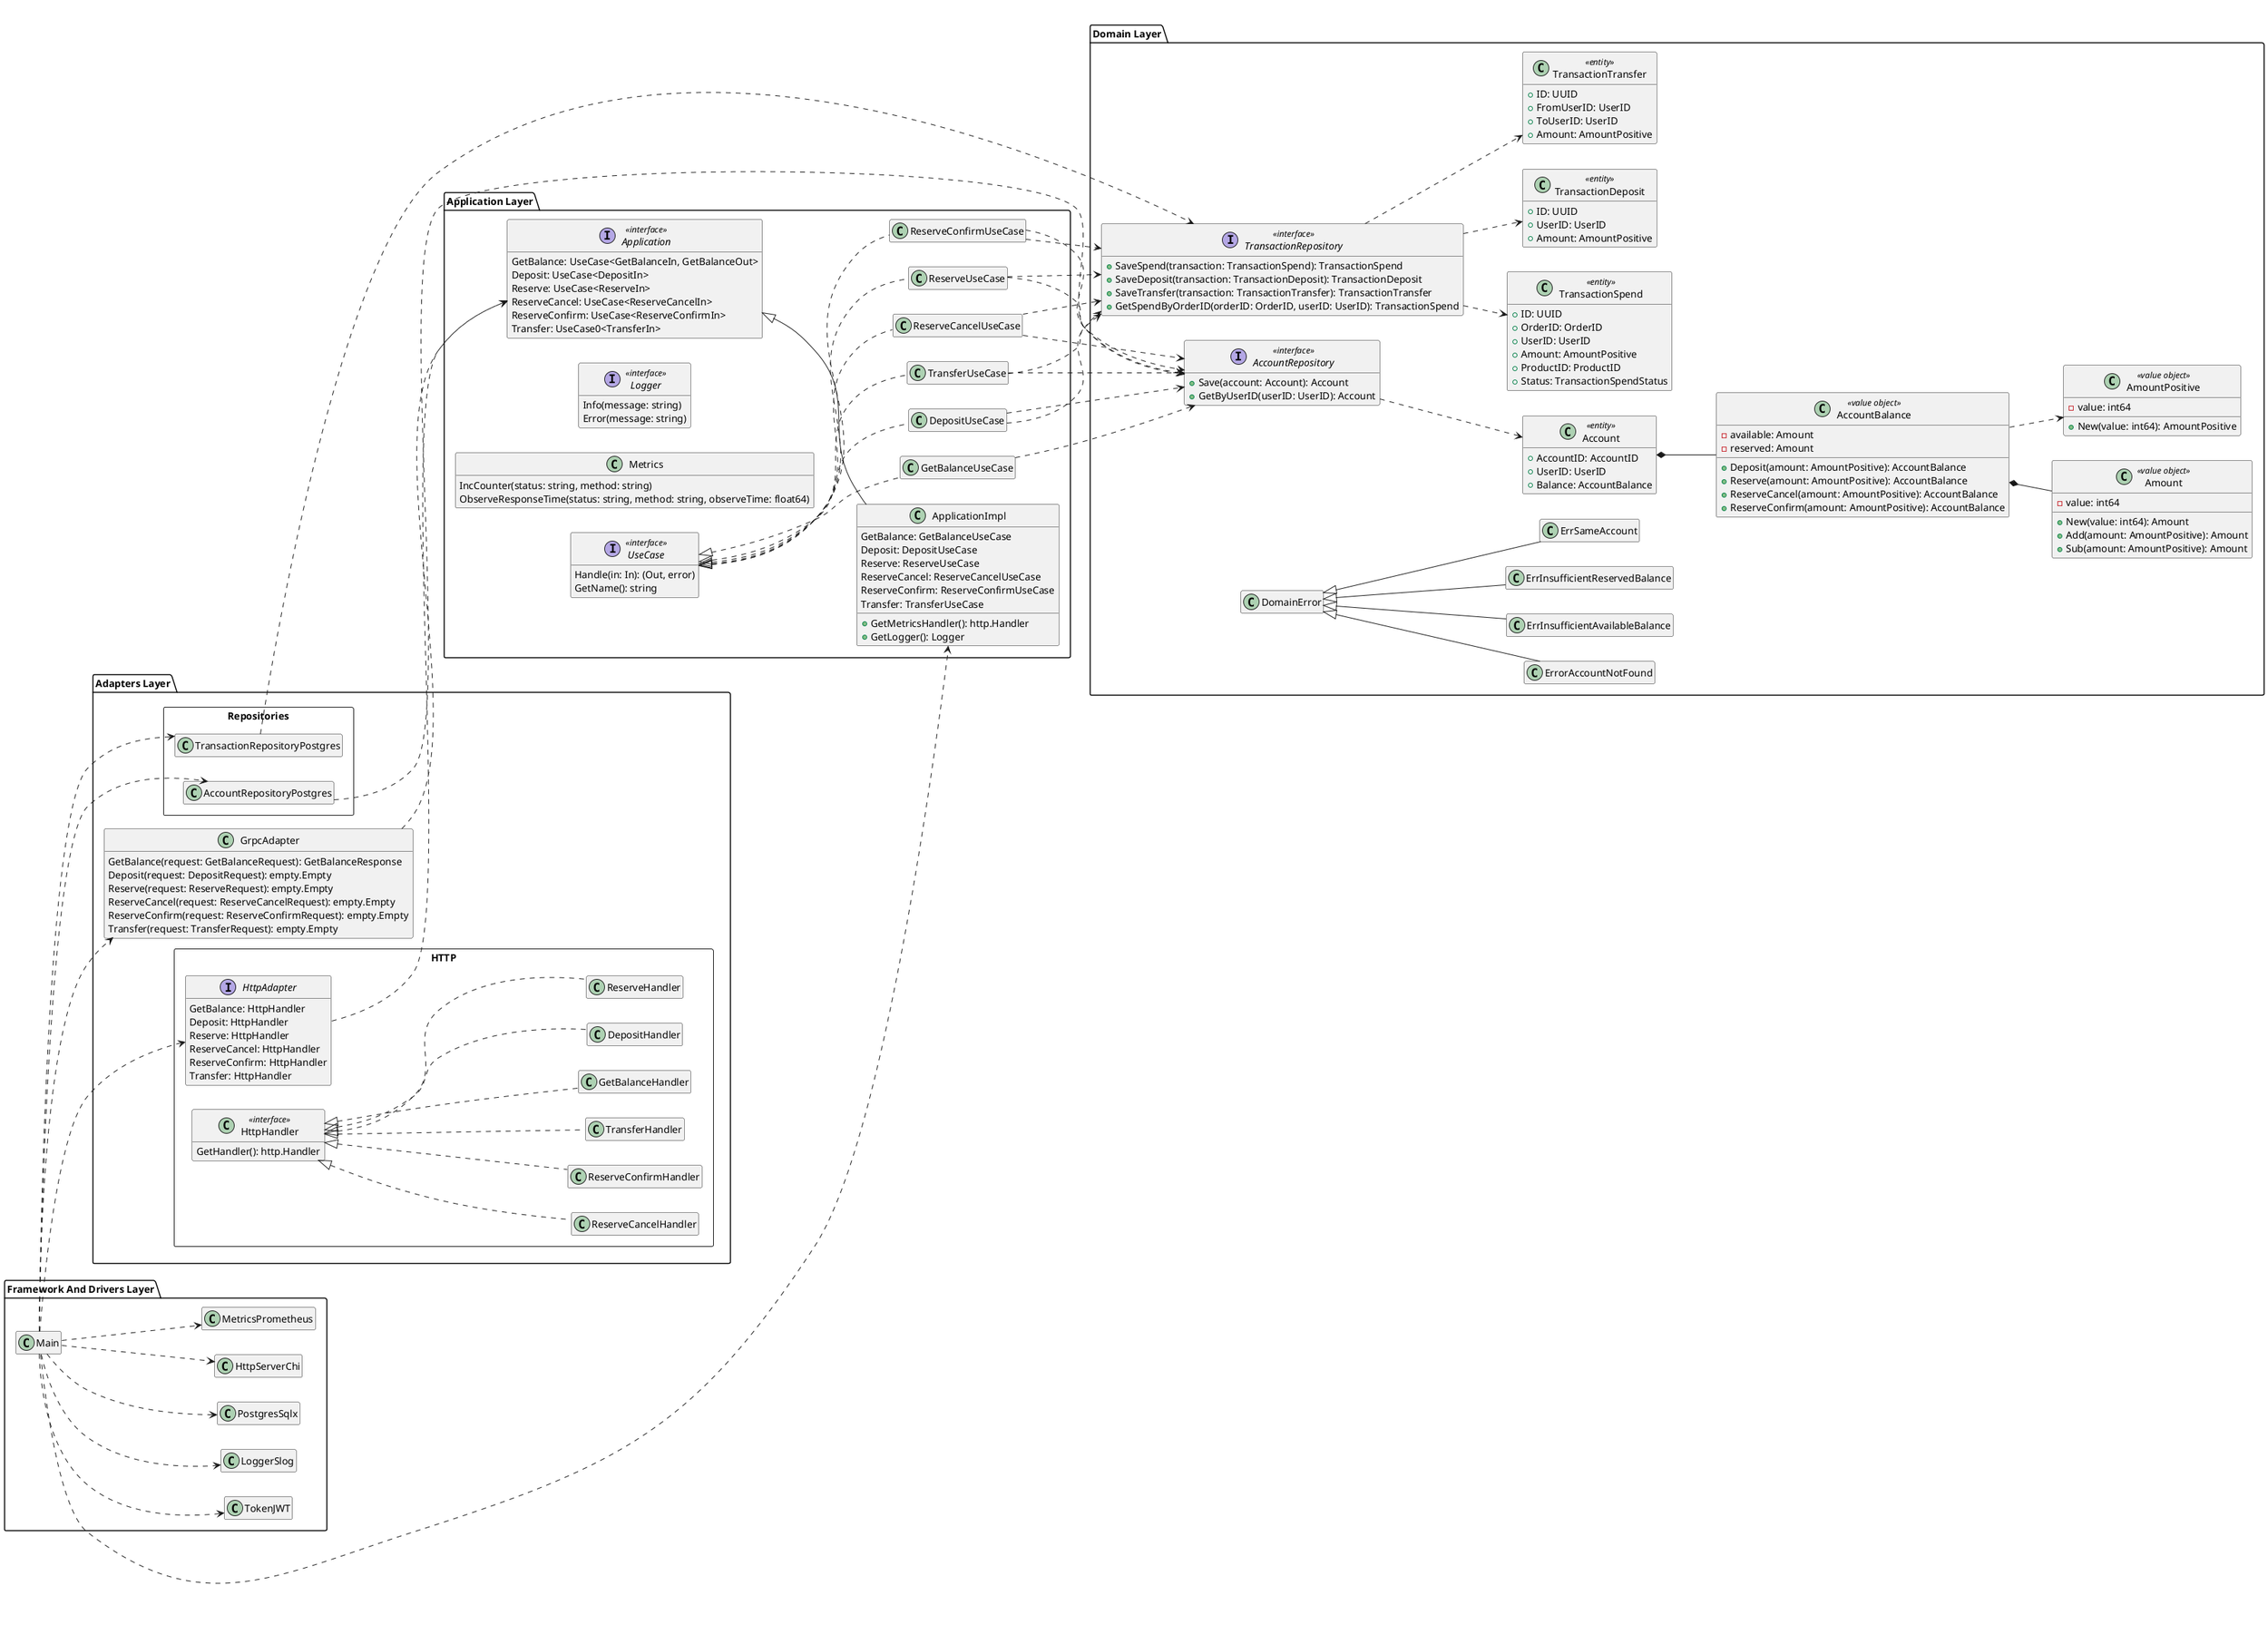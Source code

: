 @startuml
' top to bottom direction
left to right  direction
hide empty members

package "Domain Layer" {
    interface AccountRepository <<interface>> {
        + Save(account: Account): Account
        + GetByUserID(userID: UserID): Account
    }
    class Account <<entity>> {
        + AccountID: AccountID
        + UserID: UserID
        + Balance: AccountBalance
    }
    class AccountBalance <<value object>> {
        - available: Amount
        - reserved: Amount
        + Deposit(amount: AmountPositive): AccountBalance
        + Reserve(amount: AmountPositive): AccountBalance
        + ReserveCancel(amount: AmountPositive): AccountBalance
        + ReserveConfirm(amount: AmountPositive): AccountBalance
    }
    class Amount <<value object>> {
        - value: int64
        + New(value: int64): Amount
        + Add(amount: AmountPositive): Amount
        + Sub(amount: AmountPositive): Amount
    }
    class AmountPositive <<value object>> {
        - value: int64
        + New(value: int64): AmountPositive
    }
    interface TransactionRepository <<interface>> {
        + SaveSpend(transaction: TransactionSpend): TransactionSpend
        + SaveDeposit(transaction: TransactionDeposit): TransactionDeposit
        + SaveTransfer(transaction: TransactionTransfer): TransactionTransfer
        + GetSpendByOrderID(orderID: OrderID, userID: UserID): TransactionSpend
    }
    class TransactionSpend <<entity>> {
        + ID: UUID
        + OrderID: OrderID
        + UserID: UserID
        + Amount: AmountPositive
        + ProductID: ProductID
        + Status: TransactionSpendStatus
    }
    class TransactionDeposit <<entity>> {
        + ID: UUID
        + UserID: UserID
        + Amount: AmountPositive
    }
    class TransactionTransfer <<entity>> {
        + ID: UUID
        + FromUserID: UserID
        + ToUserID: UserID
        + Amount: AmountPositive
    }
    class DomainError
    class ErrorAccountNotFound
    class ErrInsufficientAvailableBalance
    class ErrInsufficientReservedBalance
    class ErrSameAccount
}

package "Application Layer" {
    interface Application <<interface>> {
        GetBalance: UseCase<GetBalanceIn, GetBalanceOut>
        Deposit: UseCase<DepositIn>
        Reserve: UseCase<ReserveIn>
        ReserveCancel: UseCase<ReserveCancelIn>
        ReserveConfirm: UseCase<ReserveConfirmIn>
        Transfer: UseCase0<TransferIn>
    }
    interface Logger <<interface>> {
        Info(message: string)
        Error(message: string)
    }
    class Metrics {
        IncCounter(status: string, method: string)
        ObserveResponseTime(status: string, method: string, observeTime: float64)
    }
    interface UseCase <<interface>> {
        Handle(in: In): (Out, error)
        GetName(): string
    }
    class GetBalanceUseCase {    }
    class DepositUseCase {    }
    class ReserveUseCase
    class ReserveCancelUseCase
    class ReserveConfirmUseCase
    class TransferUseCase
    class ApplicationImpl {
        GetBalance: GetBalanceUseCase
        Deposit: DepositUseCase
        Reserve: ReserveUseCase
        ReserveCancel: ReserveCancelUseCase
        ReserveConfirm: ReserveConfirmUseCase
        Transfer: TransferUseCase
        + GetMetricsHandler(): http.Handler
        + GetLogger(): Logger
    }
}

package "Adapters Layer" {
    rectangle "Repositories" {
        class AccountRepositoryPostgres
        class TransactionRepositoryPostgres
    }

    rectangle "HTTP" {
        interface HttpAdapter {
            GetBalance: HttpHandler
            Deposit: HttpHandler
            Reserve: HttpHandler
            ReserveCancel: HttpHandler
            ReserveConfirm: HttpHandler
            Transfer: HttpHandler
        }
        
        class HttpHandler <<interface>> {
            GetHandler(): http.Handler
        }
        
        class GetBalanceHandler implements HttpHandler {
        }
        class DepositHandler implements HttpHandler {
        }
        class ReserveHandler implements HttpHandler {
        }
        class ReserveCancelHandler implements HttpHandler {
        }
        class ReserveConfirmHandler implements HttpHandler {
        }
        class TransferHandler implements HttpHandler {
        }
    }

    class GrpcAdapter {
        GetBalance(request: GetBalanceRequest): GetBalanceResponse
        Deposit(request: DepositRequest): empty.Empty
        Reserve(request: ReserveRequest): empty.Empty
        ReserveCancel(request: ReserveCancelRequest): empty.Empty
        ReserveConfirm(request: ReserveConfirmRequest): empty.Empty
        Transfer(request: TransferRequest): empty.Empty
    }
}

package "Framework And Drivers Layer" {
    class Main {}
    class PostgresSqlx
    class HttpServerChi
    class MetricsPrometheus
    class TokenJWT
    class LoggerSlog
}

' Relationships
AccountRepository ..> Account
Account *-- AccountBalance
AccountBalance *-- Amount
AccountBalance ..> AmountPositive
TransactionRepository ..> TransactionSpend
TransactionRepository ..> TransactionDeposit
TransactionRepository ..> TransactionTransfer

DomainError <|-- ErrorAccountNotFound
DomainError <|-- ErrInsufficientAvailableBalance
DomainError <|-- ErrInsufficientReservedBalance
DomainError <|-- ErrSameAccount

UseCase <|.. GetBalanceUseCase
UseCase <|.. DepositUseCase
UseCase <|.. ReserveUseCase
UseCase <|.. ReserveCancelUseCase
UseCase <|.. ReserveConfirmUseCase
UseCase <|.. TransferUseCase

GetBalanceUseCase ..> AccountRepository

DepositUseCase ..> AccountRepository
DepositUseCase ..> TransactionRepository

ReserveUseCase ..> AccountRepository
ReserveUseCase ..> TransactionRepository

ReserveCancelUseCase ..> AccountRepository
ReserveCancelUseCase ..> TransactionRepository

ReserveConfirmUseCase ..> AccountRepository
ReserveConfirmUseCase ..> TransactionRepository

TransferUseCase ..> AccountRepository
TransferUseCase ..> TransactionRepository

Application <|-- ApplicationImpl

AccountRepositoryPostgres ..> AccountRepository
TransactionRepositoryPostgres ..> TransactionRepository

HttpAdapter ..> Application
GrpcAdapter ..> Application

Main ..> PostgresSqlx
Main ..> HttpServerChi
Main ..> MetricsPrometheus
Main ..> TokenJWT
Main ..> LoggerSlog
Main ..> ApplicationImpl
Main ..> AccountRepositoryPostgres
Main ..> TransactionRepositoryPostgres
Main ..> GrpcAdapter
Main ..> HttpAdapter

@enduml